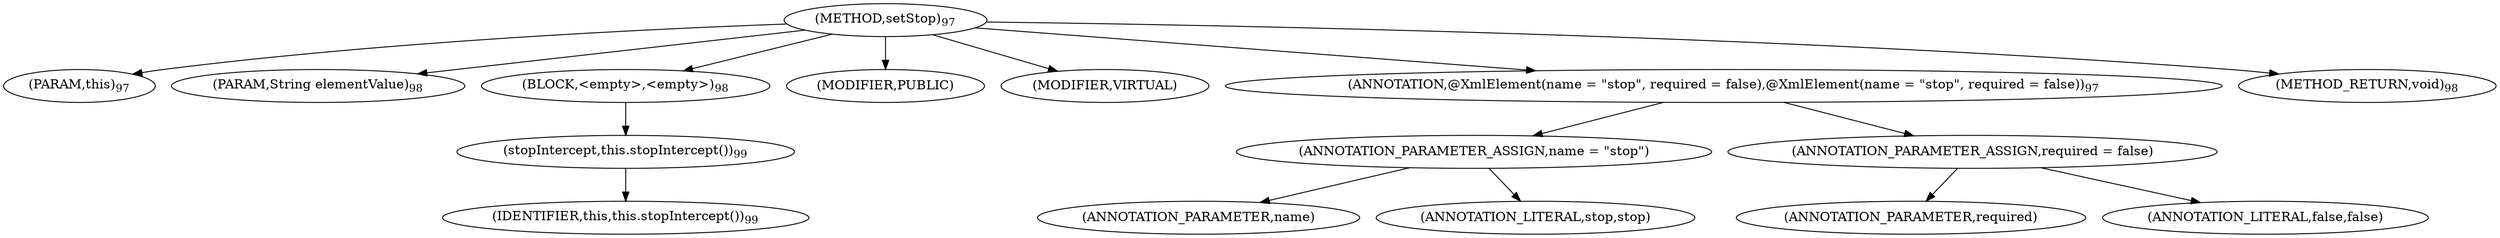 digraph "setStop" {  
"162" [label = <(METHOD,setStop)<SUB>97</SUB>> ]
"14" [label = <(PARAM,this)<SUB>97</SUB>> ]
"163" [label = <(PARAM,String elementValue)<SUB>98</SUB>> ]
"164" [label = <(BLOCK,&lt;empty&gt;,&lt;empty&gt;)<SUB>98</SUB>> ]
"165" [label = <(stopIntercept,this.stopIntercept())<SUB>99</SUB>> ]
"13" [label = <(IDENTIFIER,this,this.stopIntercept())<SUB>99</SUB>> ]
"166" [label = <(MODIFIER,PUBLIC)> ]
"167" [label = <(MODIFIER,VIRTUAL)> ]
"168" [label = <(ANNOTATION,@XmlElement(name = &quot;stop&quot;, required = false),@XmlElement(name = &quot;stop&quot;, required = false))<SUB>97</SUB>> ]
"169" [label = <(ANNOTATION_PARAMETER_ASSIGN,name = &quot;stop&quot;)> ]
"170" [label = <(ANNOTATION_PARAMETER,name)> ]
"171" [label = <(ANNOTATION_LITERAL,stop,stop)> ]
"172" [label = <(ANNOTATION_PARAMETER_ASSIGN,required = false)> ]
"173" [label = <(ANNOTATION_PARAMETER,required)> ]
"174" [label = <(ANNOTATION_LITERAL,false,false)> ]
"175" [label = <(METHOD_RETURN,void)<SUB>98</SUB>> ]
  "162" -> "14" 
  "162" -> "163" 
  "162" -> "164" 
  "162" -> "166" 
  "162" -> "167" 
  "162" -> "168" 
  "162" -> "175" 
  "164" -> "165" 
  "165" -> "13" 
  "168" -> "169" 
  "168" -> "172" 
  "169" -> "170" 
  "169" -> "171" 
  "172" -> "173" 
  "172" -> "174" 
}
